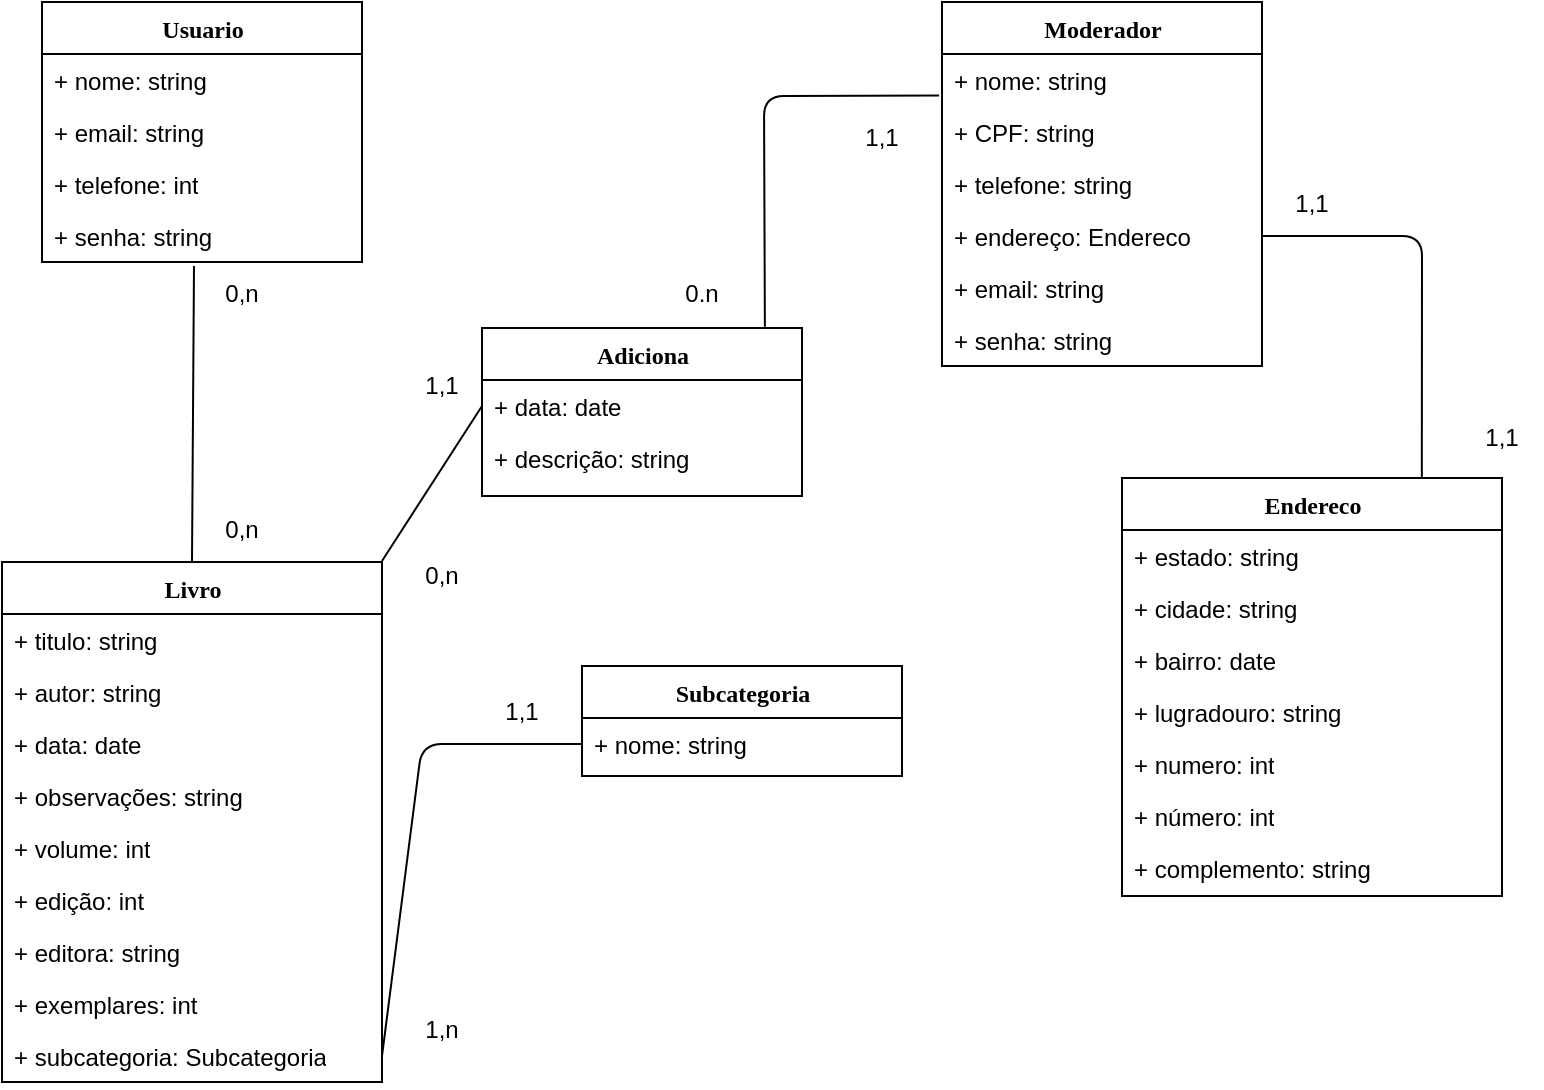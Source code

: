 <mxfile version="10.7.5" type="google"><diagram name="Page-1" id="9f46799a-70d6-7492-0946-bef42562c5a5"><mxGraphModel dx="1200" dy="656" grid="1" gridSize="10" guides="1" tooltips="1" connect="1" arrows="1" fold="1" page="1" pageScale="1" pageWidth="1100" pageHeight="850" background="#ffffff" math="0" shadow="0"><root><mxCell id="0"/><mxCell id="1" parent="0"/><mxCell id="78961159f06e98e8-17" value="Usuario" style="swimlane;html=1;fontStyle=1;align=center;verticalAlign=top;childLayout=stackLayout;horizontal=1;startSize=26;horizontalStack=0;resizeParent=1;resizeLast=0;collapsible=1;marginBottom=0;swimlaneFillColor=#ffffff;rounded=0;shadow=0;comic=0;labelBackgroundColor=none;strokeColor=#000000;strokeWidth=1;fillColor=none;fontFamily=Verdana;fontSize=12;fontColor=#000000;" parent="1" vertex="1"><mxGeometry x="90" y="83" width="160" height="130" as="geometry"/></mxCell><mxCell id="78961159f06e98e8-21" value="+ nome: string" style="text;html=1;strokeColor=none;fillColor=none;align=left;verticalAlign=top;spacingLeft=4;spacingRight=4;whiteSpace=wrap;overflow=hidden;rotatable=0;points=[[0,0.5],[1,0.5]];portConstraint=eastwest;" parent="78961159f06e98e8-17" vertex="1"><mxGeometry y="26" width="160" height="26" as="geometry"/></mxCell><mxCell id="78961159f06e98e8-25" value="&lt;div&gt;+ email: string&lt;br&gt;&lt;/div&gt;" style="text;html=1;strokeColor=none;fillColor=none;align=left;verticalAlign=top;spacingLeft=4;spacingRight=4;whiteSpace=wrap;overflow=hidden;rotatable=0;points=[[0,0.5],[1,0.5]];portConstraint=eastwest;" parent="78961159f06e98e8-17" vertex="1"><mxGeometry y="52" width="160" height="26" as="geometry"/></mxCell><mxCell id="78961159f06e98e8-23" value="+ telefone: int" style="text;html=1;strokeColor=none;fillColor=none;align=left;verticalAlign=top;spacingLeft=4;spacingRight=4;whiteSpace=wrap;overflow=hidden;rotatable=0;points=[[0,0.5],[1,0.5]];portConstraint=eastwest;" parent="78961159f06e98e8-17" vertex="1"><mxGeometry y="78" width="160" height="26" as="geometry"/></mxCell><mxCell id="78961159f06e98e8-26" value="&lt;div&gt;+ senha: string&lt;br&gt;&lt;/div&gt;" style="text;html=1;strokeColor=none;fillColor=none;align=left;verticalAlign=top;spacingLeft=4;spacingRight=4;whiteSpace=wrap;overflow=hidden;rotatable=0;points=[[0,0.5],[1,0.5]];portConstraint=eastwest;" parent="78961159f06e98e8-17" vertex="1"><mxGeometry y="104" width="160" height="26" as="geometry"/></mxCell><mxCell id="78961159f06e98e8-30" value="Moderador" style="swimlane;html=1;fontStyle=1;align=center;verticalAlign=top;childLayout=stackLayout;horizontal=1;startSize=26;horizontalStack=0;resizeParent=1;resizeLast=0;collapsible=1;marginBottom=0;swimlaneFillColor=#ffffff;rounded=0;shadow=0;comic=0;labelBackgroundColor=none;strokeColor=#000000;strokeWidth=1;fillColor=none;fontFamily=Verdana;fontSize=12;fontColor=#000000;" parent="1" vertex="1"><mxGeometry x="540" y="83" width="160" height="182" as="geometry"/></mxCell><mxCell id="78961159f06e98e8-32" value="+ nome: string" style="text;html=1;strokeColor=none;fillColor=none;align=left;verticalAlign=top;spacingLeft=4;spacingRight=4;whiteSpace=wrap;overflow=hidden;rotatable=0;points=[[0,0.5],[1,0.5]];portConstraint=eastwest;" parent="78961159f06e98e8-30" vertex="1"><mxGeometry y="26" width="160" height="26" as="geometry"/></mxCell><mxCell id="78961159f06e98e8-31" value="+ CPF: string" style="text;html=1;strokeColor=none;fillColor=none;align=left;verticalAlign=top;spacingLeft=4;spacingRight=4;whiteSpace=wrap;overflow=hidden;rotatable=0;points=[[0,0.5],[1,0.5]];portConstraint=eastwest;" parent="78961159f06e98e8-30" vertex="1"><mxGeometry y="52" width="160" height="26" as="geometry"/></mxCell><mxCell id="78961159f06e98e8-33" value="+ telefone: string" style="text;html=1;strokeColor=none;fillColor=none;align=left;verticalAlign=top;spacingLeft=4;spacingRight=4;whiteSpace=wrap;overflow=hidden;rotatable=0;points=[[0,0.5],[1,0.5]];portConstraint=eastwest;" parent="78961159f06e98e8-30" vertex="1"><mxGeometry y="78" width="160" height="26" as="geometry"/></mxCell><mxCell id="78961159f06e98e8-36" value="+ endereço: Endereco" style="text;html=1;strokeColor=none;fillColor=none;align=left;verticalAlign=top;spacingLeft=4;spacingRight=4;whiteSpace=wrap;overflow=hidden;rotatable=0;points=[[0,0.5],[1,0.5]];portConstraint=eastwest;" parent="78961159f06e98e8-30" vertex="1"><mxGeometry y="104" width="160" height="26" as="geometry"/></mxCell><mxCell id="78961159f06e98e8-37" value="+ email: string" style="text;html=1;strokeColor=none;fillColor=none;align=left;verticalAlign=top;spacingLeft=4;spacingRight=4;whiteSpace=wrap;overflow=hidden;rotatable=0;points=[[0,0.5],[1,0.5]];portConstraint=eastwest;" parent="78961159f06e98e8-30" vertex="1"><mxGeometry y="130" width="160" height="26" as="geometry"/></mxCell><mxCell id="78961159f06e98e8-39" value="+ senha: string" style="text;html=1;strokeColor=none;fillColor=none;align=left;verticalAlign=top;spacingLeft=4;spacingRight=4;whiteSpace=wrap;overflow=hidden;rotatable=0;points=[[0,0.5],[1,0.5]];portConstraint=eastwest;" parent="78961159f06e98e8-30" vertex="1"><mxGeometry y="156" width="160" height="26" as="geometry"/></mxCell><mxCell id="78961159f06e98e8-69" value="Livro" style="swimlane;html=1;fontStyle=1;align=center;verticalAlign=top;childLayout=stackLayout;horizontal=1;startSize=26;horizontalStack=0;resizeParent=1;resizeLast=0;collapsible=1;marginBottom=0;swimlaneFillColor=#ffffff;rounded=0;shadow=0;comic=0;labelBackgroundColor=none;strokeColor=#000000;strokeWidth=1;fillColor=none;fontFamily=Verdana;fontSize=12;fontColor=#000000;" parent="1" vertex="1"><mxGeometry x="70" y="363" width="190" height="260" as="geometry"/></mxCell><mxCell id="78961159f06e98e8-70" value="+ titulo: string" style="text;html=1;strokeColor=none;fillColor=none;align=left;verticalAlign=top;spacingLeft=4;spacingRight=4;whiteSpace=wrap;overflow=hidden;rotatable=0;points=[[0,0.5],[1,0.5]];portConstraint=eastwest;" parent="78961159f06e98e8-69" vertex="1"><mxGeometry y="26" width="190" height="26" as="geometry"/></mxCell><mxCell id="78961159f06e98e8-72" value="+ autor: string" style="text;html=1;strokeColor=none;fillColor=none;align=left;verticalAlign=top;spacingLeft=4;spacingRight=4;whiteSpace=wrap;overflow=hidden;rotatable=0;points=[[0,0.5],[1,0.5]];portConstraint=eastwest;" parent="78961159f06e98e8-69" vertex="1"><mxGeometry y="52" width="190" height="26" as="geometry"/></mxCell><mxCell id="78961159f06e98e8-74" value="+ data: date" style="text;html=1;strokeColor=none;fillColor=none;align=left;verticalAlign=top;spacingLeft=4;spacingRight=4;whiteSpace=wrap;overflow=hidden;rotatable=0;points=[[0,0.5],[1,0.5]];portConstraint=eastwest;" parent="78961159f06e98e8-69" vertex="1"><mxGeometry y="78" width="190" height="26" as="geometry"/></mxCell><mxCell id="78961159f06e98e8-75" value="+ observações: string" style="text;html=1;strokeColor=none;fillColor=none;align=left;verticalAlign=top;spacingLeft=4;spacingRight=4;whiteSpace=wrap;overflow=hidden;rotatable=0;points=[[0,0.5],[1,0.5]];portConstraint=eastwest;" parent="78961159f06e98e8-69" vertex="1"><mxGeometry y="104" width="190" height="26" as="geometry"/></mxCell><mxCell id="78961159f06e98e8-76" value="+ volume: int" style="text;html=1;strokeColor=none;fillColor=none;align=left;verticalAlign=top;spacingLeft=4;spacingRight=4;whiteSpace=wrap;overflow=hidden;rotatable=0;points=[[0,0.5],[1,0.5]];portConstraint=eastwest;" parent="78961159f06e98e8-69" vertex="1"><mxGeometry y="130" width="190" height="26" as="geometry"/></mxCell><mxCell id="rvwierlh1zjaS4Gu_4o_-1" value="+ edição: int" style="text;html=1;strokeColor=none;fillColor=none;align=left;verticalAlign=top;spacingLeft=4;spacingRight=4;whiteSpace=wrap;overflow=hidden;rotatable=0;points=[[0,0.5],[1,0.5]];portConstraint=eastwest;" parent="78961159f06e98e8-69" vertex="1"><mxGeometry y="156" width="190" height="26" as="geometry"/></mxCell><mxCell id="rvwierlh1zjaS4Gu_4o_-2" value="+ editora: string" style="text;html=1;strokeColor=none;fillColor=none;align=left;verticalAlign=top;spacingLeft=4;spacingRight=4;whiteSpace=wrap;overflow=hidden;rotatable=0;points=[[0,0.5],[1,0.5]];portConstraint=eastwest;" parent="78961159f06e98e8-69" vertex="1"><mxGeometry y="182" width="190" height="26" as="geometry"/></mxCell><mxCell id="rvwierlh1zjaS4Gu_4o_-3" value="+ exemplares: int" style="text;html=1;strokeColor=none;fillColor=none;align=left;verticalAlign=top;spacingLeft=4;spacingRight=4;whiteSpace=wrap;overflow=hidden;rotatable=0;points=[[0,0.5],[1,0.5]];portConstraint=eastwest;" parent="78961159f06e98e8-69" vertex="1"><mxGeometry y="208" width="190" height="26" as="geometry"/></mxCell><mxCell id="rvwierlh1zjaS4Gu_4o_-4" value="+ subcategoria: Subcategoria" style="text;html=1;strokeColor=none;fillColor=none;align=left;verticalAlign=top;spacingLeft=4;spacingRight=4;whiteSpace=wrap;overflow=hidden;rotatable=0;points=[[0,0.5],[1,0.5]];portConstraint=eastwest;" parent="78961159f06e98e8-69" vertex="1"><mxGeometry y="234" width="190" height="26" as="geometry"/></mxCell><mxCell id="JHCpIHWT6uqYsU8xwz7U-14" value="Subcategoria" style="swimlane;html=1;fontStyle=1;align=center;verticalAlign=top;childLayout=stackLayout;horizontal=1;startSize=26;horizontalStack=0;resizeParent=1;resizeLast=0;collapsible=1;marginBottom=0;swimlaneFillColor=#ffffff;rounded=0;shadow=0;comic=0;labelBackgroundColor=none;strokeColor=#000000;strokeWidth=1;fillColor=none;fontFamily=Verdana;fontSize=12;fontColor=#000000;" vertex="1" parent="1"><mxGeometry x="360" y="415" width="160" height="55" as="geometry"/></mxCell><mxCell id="JHCpIHWT6uqYsU8xwz7U-15" value="+ nome: string" style="text;html=1;strokeColor=none;fillColor=none;align=left;verticalAlign=top;spacingLeft=4;spacingRight=4;whiteSpace=wrap;overflow=hidden;rotatable=0;points=[[0,0.5],[1,0.5]];portConstraint=eastwest;" vertex="1" parent="JHCpIHWT6uqYsU8xwz7U-14"><mxGeometry y="26" width="160" height="26" as="geometry"/></mxCell><mxCell id="JHCpIHWT6uqYsU8xwz7U-25" value="Adiciona" style="swimlane;html=1;fontStyle=1;align=center;verticalAlign=top;childLayout=stackLayout;horizontal=1;startSize=26;horizontalStack=0;resizeParent=1;resizeLast=0;collapsible=1;marginBottom=0;swimlaneFillColor=#ffffff;rounded=0;shadow=0;comic=0;labelBackgroundColor=none;strokeColor=#000000;strokeWidth=1;fillColor=none;fontFamily=Verdana;fontSize=12;fontColor=#000000;" vertex="1" parent="1"><mxGeometry x="310" y="246" width="160" height="84" as="geometry"/></mxCell><mxCell id="JHCpIHWT6uqYsU8xwz7U-26" value="+ data: date" style="text;html=1;strokeColor=none;fillColor=none;align=left;verticalAlign=top;spacingLeft=4;spacingRight=4;whiteSpace=wrap;overflow=hidden;rotatable=0;points=[[0,0.5],[1,0.5]];portConstraint=eastwest;" vertex="1" parent="JHCpIHWT6uqYsU8xwz7U-25"><mxGeometry y="26" width="160" height="26" as="geometry"/></mxCell><mxCell id="JHCpIHWT6uqYsU8xwz7U-27" value="+ descrição: string" style="text;html=1;strokeColor=none;fillColor=none;align=left;verticalAlign=top;spacingLeft=4;spacingRight=4;whiteSpace=wrap;overflow=hidden;rotatable=0;points=[[0,0.5],[1,0.5]];portConstraint=eastwest;" vertex="1" parent="JHCpIHWT6uqYsU8xwz7U-25"><mxGeometry y="52" width="160" height="26" as="geometry"/></mxCell><mxCell id="JHCpIHWT6uqYsU8xwz7U-47" value="Endereco" style="swimlane;html=1;fontStyle=1;align=center;verticalAlign=top;childLayout=stackLayout;horizontal=1;startSize=26;horizontalStack=0;resizeParent=1;resizeLast=0;collapsible=1;marginBottom=0;swimlaneFillColor=#ffffff;rounded=0;shadow=0;comic=0;labelBackgroundColor=none;strokeColor=#000000;strokeWidth=1;fillColor=none;fontFamily=Verdana;fontSize=12;fontColor=#000000;" vertex="1" parent="1"><mxGeometry x="630" y="321" width="190" height="209" as="geometry"/></mxCell><mxCell id="JHCpIHWT6uqYsU8xwz7U-48" value="+ estado: string" style="text;html=1;strokeColor=none;fillColor=none;align=left;verticalAlign=top;spacingLeft=4;spacingRight=4;whiteSpace=wrap;overflow=hidden;rotatable=0;points=[[0,0.5],[1,0.5]];portConstraint=eastwest;" vertex="1" parent="JHCpIHWT6uqYsU8xwz7U-47"><mxGeometry y="26" width="190" height="26" as="geometry"/></mxCell><mxCell id="JHCpIHWT6uqYsU8xwz7U-49" value="+ cidade: string" style="text;html=1;strokeColor=none;fillColor=none;align=left;verticalAlign=top;spacingLeft=4;spacingRight=4;whiteSpace=wrap;overflow=hidden;rotatable=0;points=[[0,0.5],[1,0.5]];portConstraint=eastwest;" vertex="1" parent="JHCpIHWT6uqYsU8xwz7U-47"><mxGeometry y="52" width="190" height="26" as="geometry"/></mxCell><mxCell id="JHCpIHWT6uqYsU8xwz7U-50" value="+ bairro: date" style="text;html=1;strokeColor=none;fillColor=none;align=left;verticalAlign=top;spacingLeft=4;spacingRight=4;whiteSpace=wrap;overflow=hidden;rotatable=0;points=[[0,0.5],[1,0.5]];portConstraint=eastwest;" vertex="1" parent="JHCpIHWT6uqYsU8xwz7U-47"><mxGeometry y="78" width="190" height="26" as="geometry"/></mxCell><mxCell id="JHCpIHWT6uqYsU8xwz7U-51" value="+ lugradouro: string" style="text;html=1;strokeColor=none;fillColor=none;align=left;verticalAlign=top;spacingLeft=4;spacingRight=4;whiteSpace=wrap;overflow=hidden;rotatable=0;points=[[0,0.5],[1,0.5]];portConstraint=eastwest;" vertex="1" parent="JHCpIHWT6uqYsU8xwz7U-47"><mxGeometry y="104" width="190" height="26" as="geometry"/></mxCell><mxCell id="JHCpIHWT6uqYsU8xwz7U-52" value="+ numero: int" style="text;html=1;strokeColor=none;fillColor=none;align=left;verticalAlign=top;spacingLeft=4;spacingRight=4;whiteSpace=wrap;overflow=hidden;rotatable=0;points=[[0,0.5],[1,0.5]];portConstraint=eastwest;" vertex="1" parent="JHCpIHWT6uqYsU8xwz7U-47"><mxGeometry y="130" width="190" height="26" as="geometry"/></mxCell><mxCell id="JHCpIHWT6uqYsU8xwz7U-53" value="&lt;div&gt;+ número: int&lt;/div&gt;" style="text;html=1;strokeColor=none;fillColor=none;align=left;verticalAlign=top;spacingLeft=4;spacingRight=4;whiteSpace=wrap;overflow=hidden;rotatable=0;points=[[0,0.5],[1,0.5]];portConstraint=eastwest;" vertex="1" parent="JHCpIHWT6uqYsU8xwz7U-47"><mxGeometry y="156" width="190" height="26" as="geometry"/></mxCell><mxCell id="JHCpIHWT6uqYsU8xwz7U-54" value="+ complemento: string" style="text;html=1;strokeColor=none;fillColor=none;align=left;verticalAlign=top;spacingLeft=4;spacingRight=4;whiteSpace=wrap;overflow=hidden;rotatable=0;points=[[0,0.5],[1,0.5]];portConstraint=eastwest;" vertex="1" parent="JHCpIHWT6uqYsU8xwz7U-47"><mxGeometry y="182" width="190" height="26" as="geometry"/></mxCell><mxCell id="JHCpIHWT6uqYsU8xwz7U-57" value="" style="endArrow=none;html=1;entryX=0.5;entryY=0;entryDx=0;entryDy=0;" edge="1" parent="1" target="78961159f06e98e8-69"><mxGeometry width="50" height="50" relative="1" as="geometry"><mxPoint x="166" y="215" as="sourcePoint"/><mxPoint x="360" y="120" as="targetPoint"/><Array as="points"/></mxGeometry></mxCell><mxCell id="JHCpIHWT6uqYsU8xwz7U-58" value="" style="endArrow=none;html=1;entryX=-0.009;entryY=-0.203;entryDx=0;entryDy=0;entryPerimeter=0;exitX=0.884;exitY=-0.007;exitDx=0;exitDy=0;exitPerimeter=0;" edge="1" parent="1" source="JHCpIHWT6uqYsU8xwz7U-25" target="78961159f06e98e8-31"><mxGeometry width="50" height="50" relative="1" as="geometry"><mxPoint x="450" y="180" as="sourcePoint"/><mxPoint x="500" y="130" as="targetPoint"/><Array as="points"><mxPoint x="451" y="130"/></Array></mxGeometry></mxCell><mxCell id="JHCpIHWT6uqYsU8xwz7U-59" value="" style="endArrow=none;html=1;exitX=1;exitY=0.5;exitDx=0;exitDy=0;entryX=0;entryY=0.5;entryDx=0;entryDy=0;" edge="1" parent="1" source="rvwierlh1zjaS4Gu_4o_-4" target="JHCpIHWT6uqYsU8xwz7U-15"><mxGeometry width="50" height="50" relative="1" as="geometry"><mxPoint x="290" y="470" as="sourcePoint"/><mxPoint x="340" y="420" as="targetPoint"/><Array as="points"><mxPoint x="280" y="454"/></Array></mxGeometry></mxCell><mxCell id="JHCpIHWT6uqYsU8xwz7U-60" value="" style="endArrow=none;html=1;entryX=1;entryY=0.5;entryDx=0;entryDy=0;exitX=0.789;exitY=0.001;exitDx=0;exitDy=0;exitPerimeter=0;" edge="1" parent="1" source="JHCpIHWT6uqYsU8xwz7U-47" target="78961159f06e98e8-36"><mxGeometry width="50" height="50" relative="1" as="geometry"><mxPoint x="890" y="390" as="sourcePoint"/><mxPoint x="790" y="200" as="targetPoint"/><Array as="points"><mxPoint x="780" y="200"/></Array></mxGeometry></mxCell><mxCell id="JHCpIHWT6uqYsU8xwz7U-61" value="1,1" style="text;html=1;strokeColor=none;fillColor=none;align=center;verticalAlign=middle;whiteSpace=wrap;rounded=0;" vertex="1" parent="1"><mxGeometry x="490" y="141" width="40" height="20" as="geometry"/></mxCell><mxCell id="JHCpIHWT6uqYsU8xwz7U-62" value="0.n" style="text;html=1;strokeColor=none;fillColor=none;align=center;verticalAlign=middle;whiteSpace=wrap;rounded=0;" vertex="1" parent="1"><mxGeometry x="400" y="219" width="40" height="20" as="geometry"/></mxCell><mxCell id="JHCpIHWT6uqYsU8xwz7U-63" value="1,1" style="text;html=1;strokeColor=none;fillColor=none;align=center;verticalAlign=middle;whiteSpace=wrap;rounded=0;" vertex="1" parent="1"><mxGeometry x="705" y="174" width="40" height="20" as="geometry"/></mxCell><mxCell id="JHCpIHWT6uqYsU8xwz7U-64" value="1,1" style="text;html=1;strokeColor=none;fillColor=none;align=center;verticalAlign=middle;whiteSpace=wrap;rounded=0;" vertex="1" parent="1"><mxGeometry x="800" y="291" width="40" height="20" as="geometry"/></mxCell><mxCell id="JHCpIHWT6uqYsU8xwz7U-65" value="1,1" style="text;html=1;strokeColor=none;fillColor=none;align=center;verticalAlign=middle;whiteSpace=wrap;rounded=0;" vertex="1" parent="1"><mxGeometry x="310" y="428" width="40" height="20" as="geometry"/></mxCell><mxCell id="JHCpIHWT6uqYsU8xwz7U-66" value="1,n" style="text;html=1;strokeColor=none;fillColor=none;align=center;verticalAlign=middle;whiteSpace=wrap;rounded=0;" vertex="1" parent="1"><mxGeometry x="270" y="587" width="40" height="20" as="geometry"/></mxCell><mxCell id="JHCpIHWT6uqYsU8xwz7U-67" value="0,n" style="text;html=1;strokeColor=none;fillColor=none;align=center;verticalAlign=middle;whiteSpace=wrap;rounded=0;" vertex="1" parent="1"><mxGeometry x="170" y="337" width="40" height="20" as="geometry"/></mxCell><mxCell id="JHCpIHWT6uqYsU8xwz7U-68" value="0,n" style="text;html=1;strokeColor=none;fillColor=none;align=center;verticalAlign=middle;whiteSpace=wrap;rounded=0;" vertex="1" parent="1"><mxGeometry x="170" y="219" width="40" height="20" as="geometry"/></mxCell><mxCell id="JHCpIHWT6uqYsU8xwz7U-70" value="0,n" style="text;html=1;strokeColor=none;fillColor=none;align=center;verticalAlign=middle;whiteSpace=wrap;rounded=0;" vertex="1" parent="1"><mxGeometry x="270" y="360" width="40" height="20" as="geometry"/></mxCell><mxCell id="JHCpIHWT6uqYsU8xwz7U-71" value="" style="endArrow=none;html=1;entryX=0;entryY=0.5;entryDx=0;entryDy=0;exitX=1;exitY=-0.002;exitDx=0;exitDy=0;exitPerimeter=0;" edge="1" parent="1" source="78961159f06e98e8-69" target="JHCpIHWT6uqYsU8xwz7U-26"><mxGeometry width="50" height="50" relative="1" as="geometry"><mxPoint x="230" y="360" as="sourcePoint"/><mxPoint x="280" y="300" as="targetPoint"/></mxGeometry></mxCell><mxCell id="JHCpIHWT6uqYsU8xwz7U-74" value="1,1" style="text;html=1;strokeColor=none;fillColor=none;align=center;verticalAlign=middle;whiteSpace=wrap;rounded=0;" vertex="1" parent="1"><mxGeometry x="270" y="265" width="40" height="20" as="geometry"/></mxCell></root></mxGraphModel></diagram></mxfile>